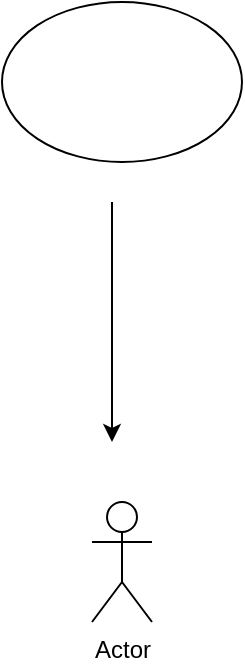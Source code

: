 <mxfile version="16.6.2" type="github">
  <diagram id="0UxEQfN1TU0rBIpvZJjx" name="Page-1">
    <mxGraphModel dx="1422" dy="811" grid="1" gridSize="10" guides="1" tooltips="1" connect="1" arrows="1" fold="1" page="1" pageScale="1" pageWidth="850" pageHeight="1100" math="0" shadow="0">
      <root>
        <mxCell id="0" />
        <mxCell id="1" parent="0" />
        <mxCell id="Qwx8PpzrOdhlezLCd6MP-1" value="" style="ellipse;whiteSpace=wrap;html=1;" vertex="1" parent="1">
          <mxGeometry x="165" y="180" width="120" height="80" as="geometry" />
        </mxCell>
        <mxCell id="Qwx8PpzrOdhlezLCd6MP-2" value="Actor" style="shape=umlActor;verticalLabelPosition=bottom;verticalAlign=top;html=1;outlineConnect=0;" vertex="1" parent="1">
          <mxGeometry x="210" y="430" width="30" height="60" as="geometry" />
        </mxCell>
        <mxCell id="Qwx8PpzrOdhlezLCd6MP-3" value="" style="endArrow=classic;html=1;rounded=0;" edge="1" parent="1">
          <mxGeometry width="50" height="50" relative="1" as="geometry">
            <mxPoint x="220" y="280" as="sourcePoint" />
            <mxPoint x="220" y="400" as="targetPoint" />
          </mxGeometry>
        </mxCell>
      </root>
    </mxGraphModel>
  </diagram>
</mxfile>
